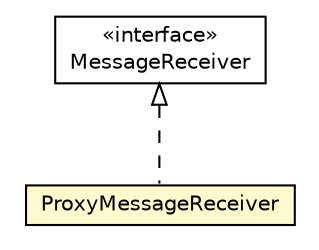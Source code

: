 #!/usr/local/bin/dot
#
# Class diagram 
# Generated by UMLGraph version R5_6-24-gf6e263 (http://www.umlgraph.org/)
#

digraph G {
	edge [fontname="Helvetica",fontsize=10,labelfontname="Helvetica",labelfontsize=10];
	node [fontname="Helvetica",fontsize=10,shape=plaintext];
	nodesep=0.25;
	ranksep=0.5;
	// org.universAAL.ri.gateway.ProxyMessageReceiver
	c6584026 [label=<<table title="org.universAAL.ri.gateway.ProxyMessageReceiver" border="0" cellborder="1" cellspacing="0" cellpadding="2" port="p" bgcolor="lemonChiffon" href="./ProxyMessageReceiver.html">
		<tr><td><table border="0" cellspacing="0" cellpadding="1">
<tr><td align="center" balign="center"> ProxyMessageReceiver </td></tr>
		</table></td></tr>
		</table>>, URL="./ProxyMessageReceiver.html", fontname="Helvetica", fontcolor="black", fontsize=10.0];
	// org.universAAL.ri.gateway.protocol.MessageReceiver
	c6584057 [label=<<table title="org.universAAL.ri.gateway.protocol.MessageReceiver" border="0" cellborder="1" cellspacing="0" cellpadding="2" port="p" href="./protocol/MessageReceiver.html">
		<tr><td><table border="0" cellspacing="0" cellpadding="1">
<tr><td align="center" balign="center"> &#171;interface&#187; </td></tr>
<tr><td align="center" balign="center"> MessageReceiver </td></tr>
		</table></td></tr>
		</table>>, URL="./protocol/MessageReceiver.html", fontname="Helvetica", fontcolor="black", fontsize=10.0];
	//org.universAAL.ri.gateway.ProxyMessageReceiver implements org.universAAL.ri.gateway.protocol.MessageReceiver
	c6584057:p -> c6584026:p [dir=back,arrowtail=empty,style=dashed];
}

